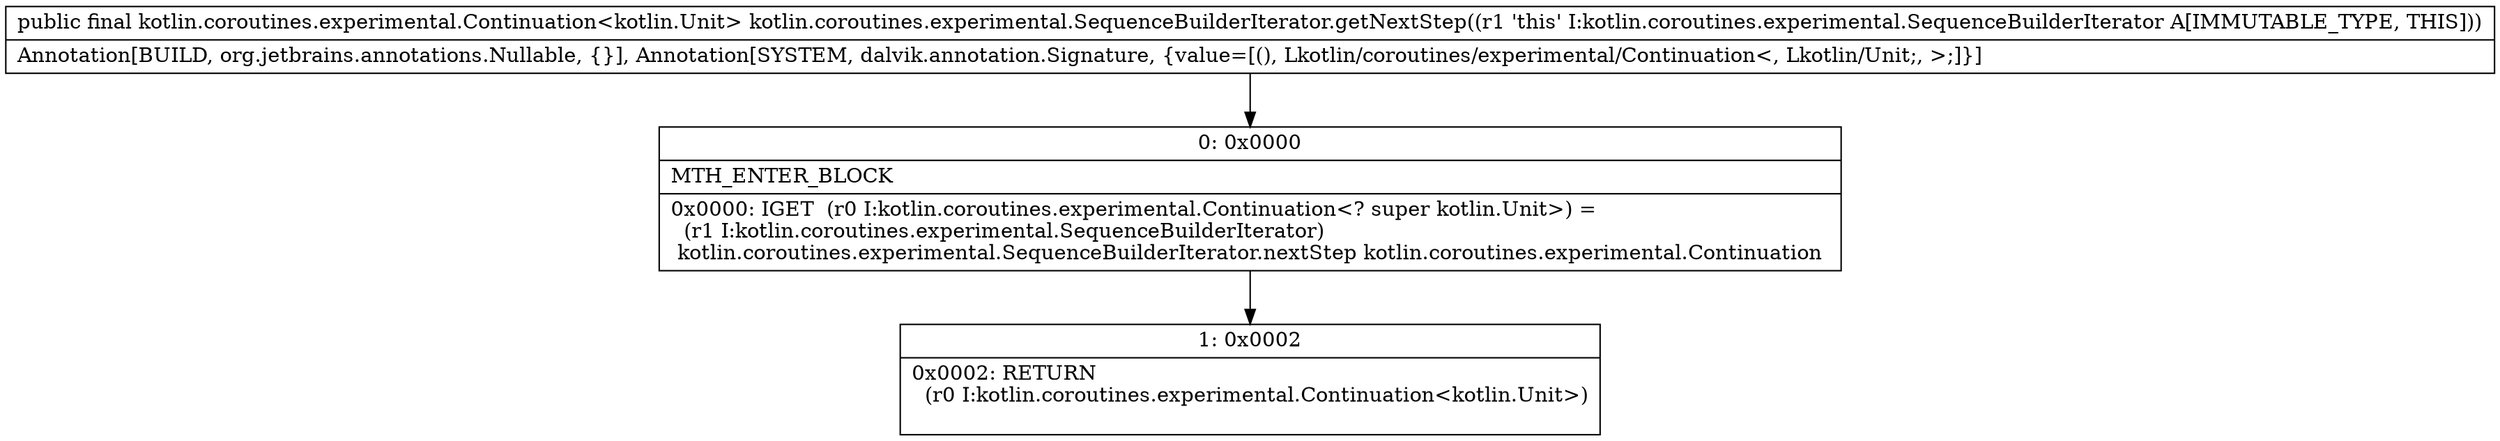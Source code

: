 digraph "CFG forkotlin.coroutines.experimental.SequenceBuilderIterator.getNextStep()Lkotlin\/coroutines\/experimental\/Continuation;" {
Node_0 [shape=record,label="{0\:\ 0x0000|MTH_ENTER_BLOCK\l|0x0000: IGET  (r0 I:kotlin.coroutines.experimental.Continuation\<? super kotlin.Unit\>) = \l  (r1 I:kotlin.coroutines.experimental.SequenceBuilderIterator)\l kotlin.coroutines.experimental.SequenceBuilderIterator.nextStep kotlin.coroutines.experimental.Continuation \l}"];
Node_1 [shape=record,label="{1\:\ 0x0002|0x0002: RETURN  \l  (r0 I:kotlin.coroutines.experimental.Continuation\<kotlin.Unit\>)\l \l}"];
MethodNode[shape=record,label="{public final kotlin.coroutines.experimental.Continuation\<kotlin.Unit\> kotlin.coroutines.experimental.SequenceBuilderIterator.getNextStep((r1 'this' I:kotlin.coroutines.experimental.SequenceBuilderIterator A[IMMUTABLE_TYPE, THIS]))  | Annotation[BUILD, org.jetbrains.annotations.Nullable, \{\}], Annotation[SYSTEM, dalvik.annotation.Signature, \{value=[(), Lkotlin\/coroutines\/experimental\/Continuation\<, Lkotlin\/Unit;, \>;]\}]\l}"];
MethodNode -> Node_0;
Node_0 -> Node_1;
}

